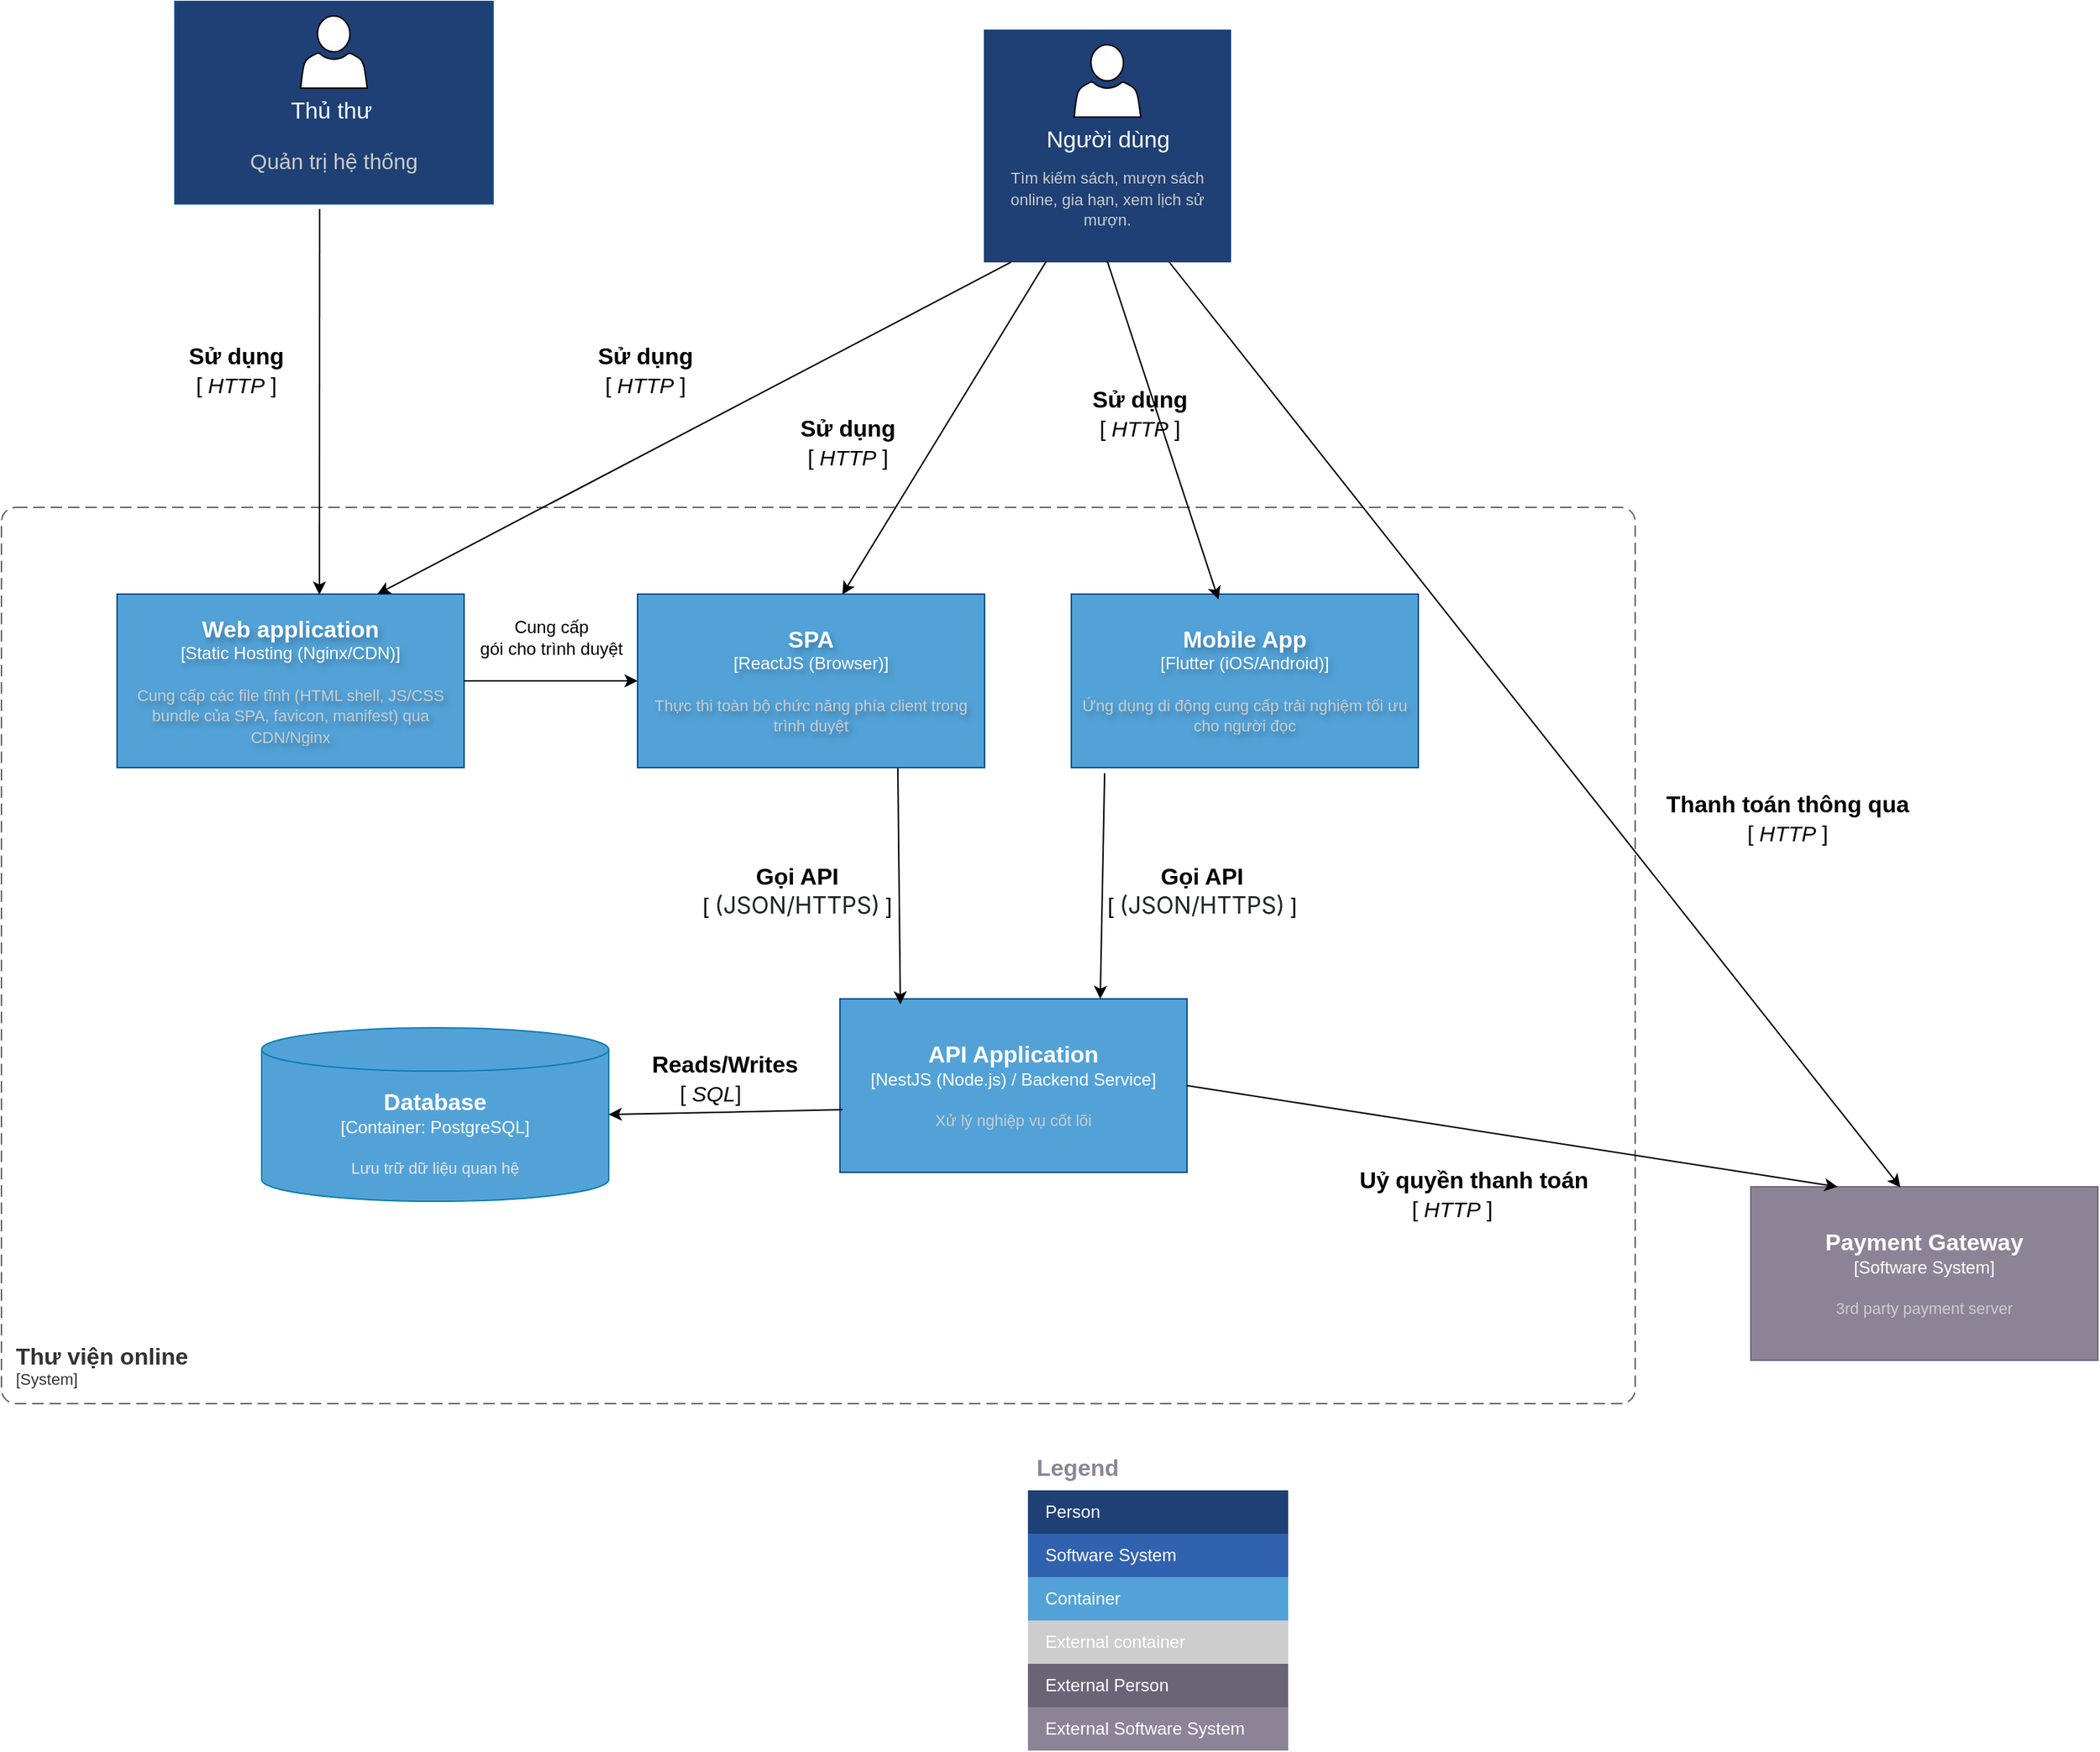 <mxfile version="28.2.3">
  <diagram name="Page-1" id="AFivvDdLG7U_mYF27VgL">
    <mxGraphModel dx="590" dy="803" grid="1" gridSize="10" guides="1" tooltips="1" connect="1" arrows="1" fold="1" page="1" pageScale="1" pageWidth="850" pageHeight="1100" math="0" shadow="0">
      <root>
        <mxCell id="0" />
        <mxCell id="1" parent="0" />
        <object placeholders="1" c4Name="" c4Type="" c4Description="Tìm kiếm sách, mượn sách online, gia hạn, xem lịch sử mượn." label="&lt;font style=&quot;font-size: 16px&quot;&gt;&lt;b&gt;%c4Name%&lt;/b&gt;&lt;/font&gt;&lt;div&gt;[%c4Type%]&lt;/div&gt;&lt;br&gt;&lt;div&gt;&lt;font style=&quot;font-size: 11px&quot;&gt;&lt;font color=&quot;#cccccc&quot;&gt;%c4Description%&lt;/font&gt;&lt;/div&gt;" id="09ts_cuNDmx-liTUo4eX-1">
          <mxCell style="rounded=1;whiteSpace=wrap;html=1;labelBackgroundColor=none;fillColor=light-dark(#1e4074, #69aef2);fontColor=#ffffff;align=center;arcSize=0;strokeColor=light-dark(#1e4074, #7fb9f1);metaEdit=1;resizable=1;points=[[0.25,0,0],[0.5,0,0],[0.75,0,0],[1,0.25,0],[1,0.5,0],[1,0.75,0],[0.75,1,0],[0.5,1,0],[0.25,1,0],[0,0.75,0],[0,0.5,0],[0,0.25,0]];movable=1;rotatable=1;deletable=1;editable=1;locked=0;connectable=1;spacingBottom=-43;" vertex="1" parent="1">
            <mxGeometry x="1620" y="50" width="170" height="160" as="geometry" />
          </mxCell>
        </object>
        <mxCell id="09ts_cuNDmx-liTUo4eX-2" value="" style="sketch=0;pointerEvents=1;shadow=0;dashed=0;html=1;labelPosition=center;verticalLabelPosition=bottom;verticalAlign=top;outlineConnect=0;align=center;shape=mxgraph.office.users.user;" vertex="1" parent="1">
          <mxGeometry x="1682" y="60" width="46" height="50" as="geometry" />
        </mxCell>
        <mxCell id="09ts_cuNDmx-liTUo4eX-3" value="&lt;font color=&quot;#ffffff&quot;&gt;&lt;span style=&quot;font-size: 16px;&quot;&gt;Người dùng&lt;/span&gt;&lt;/font&gt;" style="text;html=1;align=center;verticalAlign=middle;resizable=0;points=[];autosize=1;strokeColor=none;fillColor=none;labelBackgroundColor=light-dark(#1e4074, #ededed);" vertex="1" parent="1">
          <mxGeometry x="1650" y="110" width="110" height="30" as="geometry" />
        </mxCell>
        <object placeholders="1" c4Name="" c4Type="" c4Description="Quản trị hệ thống" label="&lt;font&gt;&lt;b&gt;%c4Name%&lt;/b&gt;&lt;/font&gt;&lt;div&gt;[%c4Type%]&lt;/div&gt;&lt;br&gt;&lt;div&gt;&lt;font&gt;&lt;font color=&quot;#cccccc&quot;&gt;%c4Description%&lt;/font&gt;&lt;/font&gt;&lt;/div&gt;" id="09ts_cuNDmx-liTUo4eX-4">
          <mxCell style="rounded=1;whiteSpace=wrap;html=1;labelBackgroundColor=none;fillColor=light-dark(#1e4074, #69aef2);fontColor=#ffffff;align=center;arcSize=0;strokeColor=#0D5091;metaEdit=1;resizable=1;points=[[0.25,0,0],[0.5,0,0],[0.75,0,0],[1,0.25,0],[1,0.5,0],[1,0.75,0],[0.75,1,0],[0.5,1,0],[0.25,1,0],[0,0.75,0],[0,0.5,0],[0,0.25,0]];movable=1;rotatable=1;deletable=1;editable=1;locked=0;connectable=1;spacingBottom=-43;fontSize=15;" vertex="1" parent="1">
            <mxGeometry x="1060" y="30" width="220" height="140" as="geometry" />
          </mxCell>
        </object>
        <mxCell id="09ts_cuNDmx-liTUo4eX-5" value="" style="sketch=0;pointerEvents=1;shadow=0;dashed=0;html=1;labelPosition=center;verticalLabelPosition=bottom;verticalAlign=top;outlineConnect=0;align=center;shape=mxgraph.office.users.user;" vertex="1" parent="1">
          <mxGeometry x="1147" y="40" width="46" height="50" as="geometry" />
        </mxCell>
        <mxCell id="09ts_cuNDmx-liTUo4eX-6" value="&lt;font style=&quot;font-size: 16px; color: light-dark(rgb(255, 255, 255), rgb(237, 237, 237));&quot;&gt;Thủ thư&amp;nbsp;&lt;/font&gt;" style="text;html=1;align=center;verticalAlign=middle;resizable=0;points=[];autosize=1;strokeColor=none;fillColor=none;labelBackgroundColor=light-dark(#1e4074, #ededed);" vertex="1" parent="1">
          <mxGeometry x="1130" y="90" width="80" height="30" as="geometry" />
        </mxCell>
        <mxCell id="09ts_cuNDmx-liTUo4eX-7" value="Legend" style="shape=table;startSize=30;container=1;collapsible=0;childLayout=tableLayout;fontSize=16;align=left;verticalAlign=top;fillColor=none;strokeColor=none;fontColor=light-dark(#8c8496, #ababab);fontStyle=1;spacingLeft=6;spacing=0;resizable=1;movable=1;rotatable=1;deletable=1;editable=1;locked=0;connectable=1;" vertex="1" parent="1">
          <mxGeometry x="1650" y="1030" width="180" height="210" as="geometry" />
        </mxCell>
        <mxCell id="09ts_cuNDmx-liTUo4eX-8" value="" style="shape=tableRow;horizontal=0;startSize=0;swimlaneHead=0;swimlaneBody=0;strokeColor=inherit;top=0;left=0;bottom=0;right=0;collapsible=0;dropTarget=0;fillColor=none;points=[[0,0.5],[1,0.5]];portConstraint=eastwest;fontSize=12;" vertex="1" parent="09ts_cuNDmx-liTUo4eX-7">
          <mxGeometry y="30" width="180" height="30" as="geometry" />
        </mxCell>
        <mxCell id="09ts_cuNDmx-liTUo4eX-9" value="Person" style="shape=partialRectangle;html=1;whiteSpace=wrap;connectable=0;strokeColor=inherit;overflow=hidden;fillColor=#1E4074;top=0;left=0;bottom=0;right=0;pointerEvents=1;fontSize=12;align=left;fontColor=#FFFFFF;gradientColor=none;spacingLeft=10;spacingRight=4;" vertex="1" parent="09ts_cuNDmx-liTUo4eX-8">
          <mxGeometry width="180" height="30" as="geometry">
            <mxRectangle width="180" height="30" as="alternateBounds" />
          </mxGeometry>
        </mxCell>
        <mxCell id="09ts_cuNDmx-liTUo4eX-10" value="" style="shape=tableRow;horizontal=0;startSize=0;swimlaneHead=0;swimlaneBody=0;strokeColor=inherit;top=0;left=0;bottom=0;right=0;collapsible=0;dropTarget=0;fillColor=none;points=[[0,0.5],[1,0.5]];portConstraint=eastwest;fontSize=12;" vertex="1" parent="09ts_cuNDmx-liTUo4eX-7">
          <mxGeometry y="60" width="180" height="30" as="geometry" />
        </mxCell>
        <mxCell id="09ts_cuNDmx-liTUo4eX-11" value="Software System" style="shape=partialRectangle;html=1;whiteSpace=wrap;connectable=0;strokeColor=inherit;overflow=hidden;fillColor=#3162AF;top=0;left=0;bottom=0;right=0;pointerEvents=1;fontSize=12;align=left;fontColor=#FFFFFF;gradientColor=none;spacingLeft=10;spacingRight=4;" vertex="1" parent="09ts_cuNDmx-liTUo4eX-10">
          <mxGeometry width="180" height="30" as="geometry">
            <mxRectangle width="180" height="30" as="alternateBounds" />
          </mxGeometry>
        </mxCell>
        <mxCell id="09ts_cuNDmx-liTUo4eX-12" value="" style="shape=tableRow;horizontal=0;startSize=0;swimlaneHead=0;swimlaneBody=0;strokeColor=inherit;top=0;left=0;bottom=0;right=0;collapsible=0;dropTarget=0;fillColor=none;points=[[0,0.5],[1,0.5]];portConstraint=eastwest;fontSize=12;" vertex="1" parent="09ts_cuNDmx-liTUo4eX-7">
          <mxGeometry y="90" width="180" height="30" as="geometry" />
        </mxCell>
        <mxCell id="09ts_cuNDmx-liTUo4eX-13" value="Container" style="shape=partialRectangle;html=1;whiteSpace=wrap;connectable=0;strokeColor=inherit;overflow=hidden;fillColor=#52a2d8;top=0;left=0;bottom=0;right=0;pointerEvents=1;fontSize=12;align=left;fontColor=#FFFFFF;gradientColor=none;spacingLeft=10;spacingRight=4;" vertex="1" parent="09ts_cuNDmx-liTUo4eX-12">
          <mxGeometry width="180" height="30" as="geometry">
            <mxRectangle width="180" height="30" as="alternateBounds" />
          </mxGeometry>
        </mxCell>
        <mxCell id="09ts_cuNDmx-liTUo4eX-14" value="" style="shape=tableRow;horizontal=0;startSize=0;swimlaneHead=0;swimlaneBody=0;strokeColor=inherit;top=0;left=0;bottom=0;right=0;collapsible=0;dropTarget=0;fillColor=none;points=[[0,0.5],[1,0.5]];portConstraint=eastwest;fontSize=12;" vertex="1" parent="09ts_cuNDmx-liTUo4eX-7">
          <mxGeometry y="120" width="180" height="30" as="geometry" />
        </mxCell>
        <mxCell id="09ts_cuNDmx-liTUo4eX-15" value="External container" style="shape=partialRectangle;html=1;whiteSpace=wrap;connectable=0;strokeColor=inherit;overflow=hidden;fillColor=light-dark(#cdcdcd, #235b88);top=0;left=0;bottom=0;right=0;pointerEvents=1;fontSize=12;align=left;fontColor=#FFFFFF;gradientColor=none;spacingLeft=10;spacingRight=4;" vertex="1" parent="09ts_cuNDmx-liTUo4eX-14">
          <mxGeometry width="180" height="30" as="geometry">
            <mxRectangle width="180" height="30" as="alternateBounds" />
          </mxGeometry>
        </mxCell>
        <mxCell id="09ts_cuNDmx-liTUo4eX-16" value="" style="shape=tableRow;horizontal=0;startSize=0;swimlaneHead=0;swimlaneBody=0;strokeColor=inherit;top=0;left=0;bottom=0;right=0;collapsible=0;dropTarget=0;fillColor=none;points=[[0,0.5],[1,0.5]];portConstraint=eastwest;fontSize=12;" vertex="1" parent="09ts_cuNDmx-liTUo4eX-7">
          <mxGeometry y="150" width="180" height="30" as="geometry" />
        </mxCell>
        <mxCell id="09ts_cuNDmx-liTUo4eX-17" value="External Person" style="shape=partialRectangle;html=1;whiteSpace=wrap;connectable=0;strokeColor=inherit;overflow=hidden;fillColor=#6b6477;top=0;left=0;bottom=0;right=0;pointerEvents=1;fontSize=12;align=left;fontColor=#FFFFFF;gradientColor=none;spacingLeft=10;spacingRight=4;" vertex="1" parent="09ts_cuNDmx-liTUo4eX-16">
          <mxGeometry width="180" height="30" as="geometry">
            <mxRectangle width="180" height="30" as="alternateBounds" />
          </mxGeometry>
        </mxCell>
        <mxCell id="09ts_cuNDmx-liTUo4eX-18" value="" style="shape=tableRow;horizontal=0;startSize=0;swimlaneHead=0;swimlaneBody=0;strokeColor=inherit;top=0;left=0;bottom=0;right=0;collapsible=0;dropTarget=0;fillColor=none;points=[[0,0.5],[1,0.5]];portConstraint=eastwest;fontSize=12;" vertex="1" parent="09ts_cuNDmx-liTUo4eX-7">
          <mxGeometry y="180" width="180" height="30" as="geometry" />
        </mxCell>
        <mxCell id="09ts_cuNDmx-liTUo4eX-19" value="External Software System" style="shape=partialRectangle;html=1;whiteSpace=wrap;connectable=0;strokeColor=inherit;overflow=hidden;fillColor=light-dark(#8c8496, #7d7787);top=0;left=0;bottom=0;right=0;pointerEvents=1;fontSize=12;align=left;fontColor=#FFFFFF;gradientColor=none;spacingLeft=10;spacingRight=4;" vertex="1" parent="09ts_cuNDmx-liTUo4eX-18">
          <mxGeometry width="180" height="30" as="geometry">
            <mxRectangle width="180" height="30" as="alternateBounds" />
          </mxGeometry>
        </mxCell>
        <object placeholders="1" c4Name="Web application" c4Type="Static Hosting (Nginx/CDN)" c4Description="Cung cấp các file tĩnh (HTML shell, JS/CSS bundle của SPA, favicon, manifest) qua CDN/Nginx" label="&lt;font style=&quot;font-size: 16px&quot;&gt;&lt;b&gt;%c4Name%&lt;/b&gt;&lt;/font&gt;&lt;div&gt;[%c4Type%]&lt;/div&gt;&lt;br&gt;&lt;div&gt;&lt;font style=&quot;font-size: 11px&quot;&gt;&lt;font color=&quot;#cccccc&quot;&gt;%c4Description%&lt;/font&gt;&lt;/div&gt;" id="09ts_cuNDmx-liTUo4eX-20">
          <mxCell style="rounded=1;whiteSpace=wrap;html=1;labelBackgroundColor=none;fillColor=light-dark(#52a2d8, #69aef2);fontColor=#ffffff;align=center;arcSize=0;strokeColor=#0D5091;metaEdit=1;resizable=0;points=[[0.25,0,0],[0.5,0,0],[0.75,0,0],[1,0.25,0],[1,0.5,0],[1,0.75,0],[0.75,1,0],[0.5,1,0],[0.25,1,0],[0,0.75,0],[0,0.5,0],[0,0.25,0]];textShadow=1;" vertex="1" parent="1">
            <mxGeometry x="1020" y="440" width="240" height="120" as="geometry" />
          </mxCell>
        </object>
        <object placeholders="1" c4Name="API Application" c4Type="NestJS (Node.js) / Backend Service" c4Description="Xử lý nghiệp vụ cốt lõi" label="&lt;font style=&quot;font-size: 16px&quot;&gt;&lt;b&gt;%c4Name%&lt;/b&gt;&lt;/font&gt;&lt;div&gt;[%c4Type%]&lt;/div&gt;&lt;br&gt;&lt;div&gt;&lt;font style=&quot;font-size: 11px&quot;&gt;&lt;font color=&quot;#cccccc&quot;&gt;%c4Description%&lt;/font&gt;&lt;/div&gt;" id="09ts_cuNDmx-liTUo4eX-21">
          <mxCell style="rounded=1;whiteSpace=wrap;html=1;labelBackgroundColor=none;fillColor=light-dark(#52a2d8, #69aef2);fontColor=#ffffff;align=center;arcSize=0;strokeColor=#0D5091;metaEdit=1;resizable=0;points=[[0.25,0,0],[0.5,0,0],[0.75,0,0],[1,0.25,0],[1,0.5,0],[1,0.75,0],[0.75,1,0],[0.5,1,0],[0.25,1,0],[0,0.75,0],[0,0.5,0],[0,0.25,0]];" vertex="1" parent="1">
            <mxGeometry x="1520" y="720" width="240" height="120" as="geometry" />
          </mxCell>
        </object>
        <object placeholders="1" c4Name="Database" c4Type="Container" c4Technology="PostgreSQL" c4Description="Lưu trữ dữ liệu quan hệ" label="&lt;font style=&quot;font-size: 16px&quot;&gt;&lt;b&gt;%c4Name%&lt;/b&gt;&lt;/font&gt;&lt;div&gt;[%c4Type%:&amp;nbsp;%c4Technology%]&lt;/div&gt;&lt;br&gt;&lt;div&gt;&lt;font style=&quot;font-size: 11px&quot;&gt;&lt;font color=&quot;#E6E6E6&quot;&gt;%c4Description%&lt;/font&gt;&lt;/div&gt;" id="09ts_cuNDmx-liTUo4eX-22">
          <mxCell style="shape=cylinder3;size=15;whiteSpace=wrap;html=1;boundedLbl=1;rounded=0;labelBackgroundColor=none;fillColor=light-dark(#52a2d8, #1d8ab9);fontSize=12;fontColor=#ffffff;align=center;strokeColor=#0E7DAD;metaEdit=1;points=[[0.5,0,0],[1,0.25,0],[1,0.5,0],[1,0.75,0],[0.5,1,0],[0,0.75,0],[0,0.5,0],[0,0.25,0]];resizable=0;" vertex="1" parent="1">
            <mxGeometry x="1120" y="740" width="240" height="120" as="geometry" />
          </mxCell>
        </object>
        <object placeholders="1" c4Name="Thư viện online" c4Type="SystemScopeBoundary" c4Application="System" label="&lt;font style=&quot;font-size: 16px&quot;&gt;&lt;b&gt;&lt;div style=&quot;text-align: left&quot;&gt;%c4Name%&lt;/div&gt;&lt;/b&gt;&lt;/font&gt;&lt;div style=&quot;text-align: left&quot;&gt;[%c4Application%]&lt;/div&gt;" id="09ts_cuNDmx-liTUo4eX-23">
          <mxCell style="rounded=1;fontSize=11;whiteSpace=wrap;html=1;dashed=1;arcSize=20;fillColor=none;strokeColor=#666666;fontColor=#333333;labelBackgroundColor=none;align=left;verticalAlign=bottom;labelBorderColor=none;spacingTop=0;spacing=10;dashPattern=8 4;metaEdit=1;rotatable=0;perimeter=rectanglePerimeter;noLabel=0;labelPadding=0;allowArrows=0;connectable=0;expand=0;recursiveResize=0;editable=1;pointerEvents=0;absoluteArcSize=1;points=[[0.25,0,0],[0.5,0,0],[0.75,0,0],[1,0.25,0],[1,0.5,0],[1,0.75,0],[0.75,1,0],[0.5,1,0],[0.25,1,0],[0,0.75,0],[0,0.5,0],[0,0.25,0]];" vertex="1" parent="1">
            <mxGeometry x="940" y="380" width="1130" height="620" as="geometry" />
          </mxCell>
        </object>
        <object placeholders="1" c4Name="Payment Gateway" c4Type="Software System" c4Description="3rd party payment server" label="&lt;font style=&quot;font-size: 16px&quot;&gt;&lt;b&gt;%c4Name%&lt;/b&gt;&lt;/font&gt;&lt;div&gt;[%c4Type%]&lt;/div&gt;&lt;br&gt;&lt;div&gt;&lt;font style=&quot;font-size: 11px&quot;&gt;&lt;font color=&quot;#cccccc&quot;&gt;%c4Description%&lt;/font&gt;&lt;/div&gt;" id="09ts_cuNDmx-liTUo4eX-25">
          <mxCell style="rounded=1;whiteSpace=wrap;html=1;labelBackgroundColor=none;fillColor=light-dark(#8c8496, #7d7787);fontColor=#ffffff;align=center;arcSize=0;strokeColor=#736782;metaEdit=1;resizable=0;points=[[0.25,0,0],[0.5,0,0],[0.75,0,0],[1,0.25,0],[1,0.5,0],[1,0.75,0],[0.75,1,0],[0.5,1,0],[0.25,1,0],[0,0.75,0],[0,0.5,0],[0,0.25,0]];" vertex="1" parent="1">
            <mxGeometry x="2150" y="850" width="240" height="120" as="geometry" />
          </mxCell>
        </object>
        <mxCell id="09ts_cuNDmx-liTUo4eX-26" value="" style="endArrow=classic;html=1;rounded=0;exitX=0.455;exitY=1.026;exitDx=0;exitDy=0;exitPerimeter=0;entryX=0.583;entryY=0.003;entryDx=0;entryDy=0;entryPerimeter=0;" edge="1" parent="1" source="09ts_cuNDmx-liTUo4eX-4" target="09ts_cuNDmx-liTUo4eX-20">
          <mxGeometry width="50" height="50" relative="1" as="geometry">
            <mxPoint x="860" y="530" as="sourcePoint" />
            <mxPoint x="1210" y="240" as="targetPoint" />
          </mxGeometry>
        </mxCell>
        <mxCell id="09ts_cuNDmx-liTUo4eX-27" value="&lt;font style=&quot;font-size: 16px;&quot;&gt;&lt;b&gt;Sử dụng&lt;/b&gt;&lt;/font&gt;" style="text;html=1;align=center;verticalAlign=middle;resizable=0;points=[];autosize=1;strokeColor=none;fillColor=none;" vertex="1" parent="1">
          <mxGeometry x="1057" y="260" width="90" height="30" as="geometry" />
        </mxCell>
        <mxCell id="09ts_cuNDmx-liTUo4eX-28" value="[&amp;nbsp;&lt;i&gt;HTTP&amp;nbsp;&lt;/i&gt;]" style="text;html=1;align=center;verticalAlign=middle;resizable=0;points=[];autosize=1;strokeColor=none;fillColor=none;fontSize=15;" vertex="1" parent="1">
          <mxGeometry x="1062" y="280" width="80" height="30" as="geometry" />
        </mxCell>
        <mxCell id="09ts_cuNDmx-liTUo4eX-29" value="" style="endArrow=classic;html=1;rounded=0;exitX=0.25;exitY=1;exitDx=0;exitDy=0;exitPerimeter=0;entryX=0.59;entryY=0.003;entryDx=0;entryDy=0;entryPerimeter=0;" edge="1" parent="1" source="09ts_cuNDmx-liTUo4eX-1" target="09ts_cuNDmx-liTUo4eX-48">
          <mxGeometry width="50" height="50" relative="1" as="geometry">
            <mxPoint x="2485" y="280" as="sourcePoint" />
            <mxPoint x="2550" y="270" as="targetPoint" />
          </mxGeometry>
        </mxCell>
        <mxCell id="09ts_cuNDmx-liTUo4eX-32" value="" style="endArrow=classic;html=1;rounded=0;exitX=0.108;exitY=1.002;exitDx=0;exitDy=0;exitPerimeter=0;entryX=0.75;entryY=0;entryDx=0;entryDy=0;entryPerimeter=0;" edge="1" parent="1" source="09ts_cuNDmx-liTUo4eX-1" target="09ts_cuNDmx-liTUo4eX-20">
          <mxGeometry width="50" height="50" relative="1" as="geometry">
            <mxPoint x="1760" y="280" as="sourcePoint" />
            <mxPoint x="1950" y="260" as="targetPoint" />
          </mxGeometry>
        </mxCell>
        <mxCell id="09ts_cuNDmx-liTUo4eX-36" value="" style="endArrow=classic;html=1;rounded=0;exitX=1;exitY=0.5;exitDx=0;exitDy=0;exitPerimeter=0;entryX=0.25;entryY=0;entryDx=0;entryDy=0;entryPerimeter=0;" edge="1" parent="1" source="09ts_cuNDmx-liTUo4eX-21" target="09ts_cuNDmx-liTUo4eX-25">
          <mxGeometry width="50" height="50" relative="1" as="geometry">
            <mxPoint x="780" y="870" as="sourcePoint" />
            <mxPoint x="982" y="1070" as="targetPoint" />
          </mxGeometry>
        </mxCell>
        <mxCell id="09ts_cuNDmx-liTUo4eX-37" value="&lt;span style=&quot;font-size: 16px;&quot;&gt;&lt;b&gt;Uỷ quyền thanh toán&lt;/b&gt;&lt;/span&gt;" style="text;html=1;align=center;verticalAlign=middle;resizable=0;points=[];autosize=1;strokeColor=none;fillColor=none;" vertex="1" parent="1">
          <mxGeometry x="1868" y="830" width="180" height="30" as="geometry" />
        </mxCell>
        <mxCell id="09ts_cuNDmx-liTUo4eX-38" value="[&amp;nbsp;&lt;i&gt;HTTP&amp;nbsp;&lt;/i&gt;]" style="text;html=1;align=center;verticalAlign=middle;resizable=0;points=[];autosize=1;strokeColor=none;fillColor=none;fontSize=15;" vertex="1" parent="1">
          <mxGeometry x="1903" y="850" width="80" height="30" as="geometry" />
        </mxCell>
        <mxCell id="09ts_cuNDmx-liTUo4eX-39" value="&lt;font style=&quot;font-size: 16px;&quot;&gt;&lt;b&gt;Thanh toán thông qua&lt;/b&gt;&lt;/font&gt;" style="text;html=1;align=center;verticalAlign=middle;resizable=0;points=[];autosize=1;strokeColor=none;fillColor=none;" vertex="1" parent="1">
          <mxGeometry x="2080" y="570" width="190" height="30" as="geometry" />
        </mxCell>
        <mxCell id="09ts_cuNDmx-liTUo4eX-40" value="[&amp;nbsp;&lt;i&gt;HTTP&amp;nbsp;&lt;/i&gt;]" style="text;html=1;align=center;verticalAlign=middle;resizable=0;points=[];autosize=1;strokeColor=none;fillColor=none;fontSize=15;" vertex="1" parent="1">
          <mxGeometry x="2135" y="590" width="80" height="30" as="geometry" />
        </mxCell>
        <mxCell id="09ts_cuNDmx-liTUo4eX-41" value="" style="endArrow=classic;html=1;rounded=0;exitX=0.75;exitY=1;exitDx=0;exitDy=0;exitPerimeter=0;entryX=0.174;entryY=0.032;entryDx=0;entryDy=0;entryPerimeter=0;" edge="1" parent="1" source="09ts_cuNDmx-liTUo4eX-48" target="09ts_cuNDmx-liTUo4eX-21">
          <mxGeometry width="50" height="50" relative="1" as="geometry">
            <mxPoint x="1000" y="370" as="sourcePoint" />
            <mxPoint x="1202" y="570" as="targetPoint" />
          </mxGeometry>
        </mxCell>
        <mxCell id="09ts_cuNDmx-liTUo4eX-42" value="&lt;font style=&quot;font-size: 16px;&quot;&gt;&lt;b&gt;Gọi API&lt;/b&gt;&lt;/font&gt;" style="text;html=1;align=center;verticalAlign=middle;resizable=0;points=[];autosize=1;strokeColor=none;fillColor=none;" vertex="1" parent="1">
          <mxGeometry x="1450" y="620" width="80" height="30" as="geometry" />
        </mxCell>
        <mxCell id="09ts_cuNDmx-liTUo4eX-43" value="[&amp;nbsp;&lt;span style=&quot;color: rgb(31, 35, 40); font-family: -apple-system, BlinkMacSystemFont, &amp;quot;Segoe UI&amp;quot;, &amp;quot;Noto Sans&amp;quot;, Helvetica, Arial, sans-serif, &amp;quot;Apple Color Emoji&amp;quot;, &amp;quot;Segoe UI Emoji&amp;quot;; font-size: 16px; text-align: left; text-wrap-mode: wrap; background-color: rgb(255, 255, 255);&quot;&gt;(JSON/HTTPS)&lt;/span&gt;&lt;i&gt;&amp;nbsp;&lt;/i&gt;]" style="text;html=1;align=center;verticalAlign=middle;resizable=0;points=[];autosize=1;strokeColor=none;fillColor=none;fontSize=15;" vertex="1" parent="1">
          <mxGeometry x="1420" y="640" width="140" height="30" as="geometry" />
        </mxCell>
        <mxCell id="09ts_cuNDmx-liTUo4eX-44" value="" style="endArrow=classic;html=1;rounded=0;exitX=0.007;exitY=0.639;exitDx=0;exitDy=0;exitPerimeter=0;entryX=1;entryY=0.5;entryDx=0;entryDy=0;entryPerimeter=0;" edge="1" parent="1" source="09ts_cuNDmx-liTUo4eX-21" target="09ts_cuNDmx-liTUo4eX-22">
          <mxGeometry width="50" height="50" relative="1" as="geometry">
            <mxPoint x="1130" y="580" as="sourcePoint" />
            <mxPoint x="1130" y="740" as="targetPoint" />
          </mxGeometry>
        </mxCell>
        <mxCell id="09ts_cuNDmx-liTUo4eX-45" value="&lt;font style=&quot;font-size: 16px;&quot;&gt;&lt;b&gt;Reads/Writes&lt;/b&gt;&lt;/font&gt;" style="text;html=1;align=center;verticalAlign=middle;resizable=0;points=[];autosize=1;strokeColor=none;fillColor=none;" vertex="1" parent="1">
          <mxGeometry x="1380" y="750" width="120" height="30" as="geometry" />
        </mxCell>
        <mxCell id="09ts_cuNDmx-liTUo4eX-46" value="[ &lt;i&gt;SQL&lt;/i&gt;]" style="text;html=1;align=center;verticalAlign=middle;resizable=0;points=[];autosize=1;strokeColor=none;fillColor=none;fontSize=15;" vertex="1" parent="1">
          <mxGeometry x="1395" y="770" width="70" height="30" as="geometry" />
        </mxCell>
        <object placeholders="1" c4Name="Mobile App" c4Type="Flutter (iOS/Android)" c4Description="Ứng dụng di động cung cấp trải nghiệm tối ưu cho người đọc" label="&lt;font style=&quot;font-size: 16px&quot;&gt;&lt;b&gt;%c4Name%&lt;/b&gt;&lt;/font&gt;&lt;div&gt;[%c4Type%]&lt;/div&gt;&lt;br&gt;&lt;div&gt;&lt;font style=&quot;font-size: 11px&quot;&gt;&lt;font color=&quot;#cccccc&quot;&gt;%c4Description%&lt;/font&gt;&lt;/div&gt;" id="09ts_cuNDmx-liTUo4eX-47">
          <mxCell style="rounded=1;whiteSpace=wrap;html=1;labelBackgroundColor=none;fillColor=light-dark(#52a2d8, #69aef2);fontColor=#ffffff;align=center;arcSize=0;strokeColor=#0D5091;metaEdit=1;resizable=0;points=[[0.25,0,0],[0.5,0,0],[0.75,0,0],[1,0.25,0],[1,0.5,0],[1,0.75,0],[0.75,1,0],[0.5,1,0],[0.25,1,0],[0,0.75,0],[0,0.5,0],[0,0.25,0]];textShadow=1;" vertex="1" parent="1">
            <mxGeometry x="1680" y="440" width="240" height="120" as="geometry" />
          </mxCell>
        </object>
        <object placeholders="1" c4Name="SPA" c4Type="ReactJS (Browser)" c4Description="Thực thi toàn bộ chức năng phía client trong trình duyệt" label="&lt;font style=&quot;font-size: 16px&quot;&gt;&lt;b&gt;%c4Name%&lt;/b&gt;&lt;/font&gt;&lt;div&gt;[%c4Type%]&lt;/div&gt;&lt;br&gt;&lt;div&gt;&lt;font style=&quot;font-size: 11px&quot;&gt;&lt;font color=&quot;#cccccc&quot;&gt;%c4Description%&lt;/font&gt;&lt;/div&gt;" id="09ts_cuNDmx-liTUo4eX-48">
          <mxCell style="rounded=1;whiteSpace=wrap;html=1;labelBackgroundColor=none;fillColor=light-dark(#52a2d8, #69aef2);fontColor=#ffffff;align=center;arcSize=0;strokeColor=#0D5091;metaEdit=1;resizable=0;points=[[0.25,0,0],[0.5,0,0],[0.75,0,0],[1,0.25,0],[1,0.5,0],[1,0.75,0],[0.75,1,0],[0.5,1,0],[0.25,1,0],[0,0.75,0],[0,0.5,0],[0,0.25,0]];textShadow=1;" vertex="1" parent="1">
            <mxGeometry x="1380" y="440" width="240" height="120" as="geometry" />
          </mxCell>
        </object>
        <mxCell id="09ts_cuNDmx-liTUo4eX-49" value="" style="edgeStyle=none;orthogonalLoop=1;jettySize=auto;html=1;rounded=0;exitX=1;exitY=0.5;exitDx=0;exitDy=0;exitPerimeter=0;entryX=0;entryY=0.5;entryDx=0;entryDy=0;entryPerimeter=0;" edge="1" parent="1" source="09ts_cuNDmx-liTUo4eX-20" target="09ts_cuNDmx-liTUo4eX-48">
          <mxGeometry width="100" relative="1" as="geometry">
            <mxPoint x="1150" y="340" as="sourcePoint" />
            <mxPoint x="1250" y="340" as="targetPoint" />
            <Array as="points" />
          </mxGeometry>
        </mxCell>
        <mxCell id="09ts_cuNDmx-liTUo4eX-50" value="Cung cấp&lt;br&gt;gói cho trình duyệt" style="text;html=1;align=center;verticalAlign=middle;resizable=0;points=[];autosize=1;strokeColor=none;fillColor=none;" vertex="1" parent="1">
          <mxGeometry x="1260" y="450" width="120" height="40" as="geometry" />
        </mxCell>
        <mxCell id="09ts_cuNDmx-liTUo4eX-51" value="" style="endArrow=classic;html=1;rounded=0;exitX=0.096;exitY=1.032;exitDx=0;exitDy=0;exitPerimeter=0;entryX=0.75;entryY=0;entryDx=0;entryDy=0;entryPerimeter=0;" edge="1" parent="1" source="09ts_cuNDmx-liTUo4eX-47" target="09ts_cuNDmx-liTUo4eX-21">
          <mxGeometry width="50" height="50" relative="1" as="geometry">
            <mxPoint x="1560" y="630" as="sourcePoint" />
            <mxPoint x="1562" y="794" as="targetPoint" />
          </mxGeometry>
        </mxCell>
        <mxCell id="09ts_cuNDmx-liTUo4eX-53" value="&lt;font style=&quot;font-size: 16px;&quot;&gt;&lt;b&gt;Gọi API&lt;/b&gt;&lt;/font&gt;" style="text;html=1;align=center;verticalAlign=middle;resizable=0;points=[];autosize=1;strokeColor=none;fillColor=none;" vertex="1" parent="1">
          <mxGeometry x="1730" y="620" width="80" height="30" as="geometry" />
        </mxCell>
        <mxCell id="09ts_cuNDmx-liTUo4eX-54" value="[&amp;nbsp;&lt;span style=&quot;color: rgb(31, 35, 40); font-family: -apple-system, BlinkMacSystemFont, &amp;quot;Segoe UI&amp;quot;, &amp;quot;Noto Sans&amp;quot;, Helvetica, Arial, sans-serif, &amp;quot;Apple Color Emoji&amp;quot;, &amp;quot;Segoe UI Emoji&amp;quot;; font-size: 16px; text-align: left; text-wrap-mode: wrap; background-color: rgb(255, 255, 255);&quot;&gt;(JSON/HTTPS)&lt;/span&gt;&lt;i&gt;&amp;nbsp;&lt;/i&gt;]" style="text;html=1;align=center;verticalAlign=middle;resizable=0;points=[];autosize=1;strokeColor=none;fillColor=none;fontSize=15;" vertex="1" parent="1">
          <mxGeometry x="1700" y="640" width="140" height="30" as="geometry" />
        </mxCell>
        <mxCell id="09ts_cuNDmx-liTUo4eX-56" value="" style="endArrow=classic;html=1;rounded=0;exitX=0.5;exitY=1;exitDx=0;exitDy=0;exitPerimeter=0;entryX=0.424;entryY=0.031;entryDx=0;entryDy=0;entryPerimeter=0;" edge="1" parent="1" source="09ts_cuNDmx-liTUo4eX-1" target="09ts_cuNDmx-liTUo4eX-47">
          <mxGeometry width="50" height="50" relative="1" as="geometry">
            <mxPoint x="1751" y="280" as="sourcePoint" />
            <mxPoint x="1610" y="510" as="targetPoint" />
          </mxGeometry>
        </mxCell>
        <mxCell id="09ts_cuNDmx-liTUo4eX-58" value="&lt;font style=&quot;font-size: 16px;&quot;&gt;&lt;b&gt;Sử dụng&lt;/b&gt;&lt;/font&gt;" style="text;html=1;align=center;verticalAlign=middle;resizable=0;points=[];autosize=1;strokeColor=none;fillColor=none;" vertex="1" parent="1">
          <mxGeometry x="1340" y="260" width="90" height="30" as="geometry" />
        </mxCell>
        <mxCell id="09ts_cuNDmx-liTUo4eX-59" value="[&amp;nbsp;&lt;i&gt;HTTP&amp;nbsp;&lt;/i&gt;]" style="text;html=1;align=center;verticalAlign=middle;resizable=0;points=[];autosize=1;strokeColor=none;fillColor=none;fontSize=15;" vertex="1" parent="1">
          <mxGeometry x="1345" y="280" width="80" height="30" as="geometry" />
        </mxCell>
        <mxCell id="09ts_cuNDmx-liTUo4eX-60" value="&lt;font style=&quot;font-size: 16px;&quot;&gt;&lt;b&gt;Sử dụng&lt;/b&gt;&lt;/font&gt;" style="text;html=1;align=center;verticalAlign=middle;resizable=0;points=[];autosize=1;strokeColor=none;fillColor=none;" vertex="1" parent="1">
          <mxGeometry x="1480" y="310" width="90" height="30" as="geometry" />
        </mxCell>
        <mxCell id="09ts_cuNDmx-liTUo4eX-61" value="[&amp;nbsp;&lt;i&gt;HTTP&amp;nbsp;&lt;/i&gt;]" style="text;html=1;align=center;verticalAlign=middle;resizable=0;points=[];autosize=1;strokeColor=none;fillColor=none;fontSize=15;" vertex="1" parent="1">
          <mxGeometry x="1485" y="330" width="80" height="30" as="geometry" />
        </mxCell>
        <mxCell id="09ts_cuNDmx-liTUo4eX-62" value="&lt;font style=&quot;font-size: 16px;&quot;&gt;&lt;b&gt;Sử dụng&lt;/b&gt;&lt;/font&gt;" style="text;html=1;align=center;verticalAlign=middle;resizable=0;points=[];autosize=1;strokeColor=none;fillColor=none;" vertex="1" parent="1">
          <mxGeometry x="1682" y="290" width="90" height="30" as="geometry" />
        </mxCell>
        <mxCell id="09ts_cuNDmx-liTUo4eX-63" value="[&amp;nbsp;&lt;i&gt;HTTP&amp;nbsp;&lt;/i&gt;]" style="text;html=1;align=center;verticalAlign=middle;resizable=0;points=[];autosize=1;strokeColor=none;fillColor=none;fontSize=15;" vertex="1" parent="1">
          <mxGeometry x="1687" y="310" width="80" height="30" as="geometry" />
        </mxCell>
        <mxCell id="09ts_cuNDmx-liTUo4eX-64" value="" style="endArrow=classic;html=1;rounded=0;exitX=0.75;exitY=1;exitDx=0;exitDy=0;exitPerimeter=0;entryX=0.431;entryY=0.003;entryDx=0;entryDy=0;entryPerimeter=0;" edge="1" parent="1" source="09ts_cuNDmx-liTUo4eX-1" target="09ts_cuNDmx-liTUo4eX-25">
          <mxGeometry width="50" height="50" relative="1" as="geometry">
            <mxPoint x="1710" y="230" as="sourcePoint" />
            <mxPoint x="1787" y="464" as="targetPoint" />
          </mxGeometry>
        </mxCell>
      </root>
    </mxGraphModel>
  </diagram>
</mxfile>
